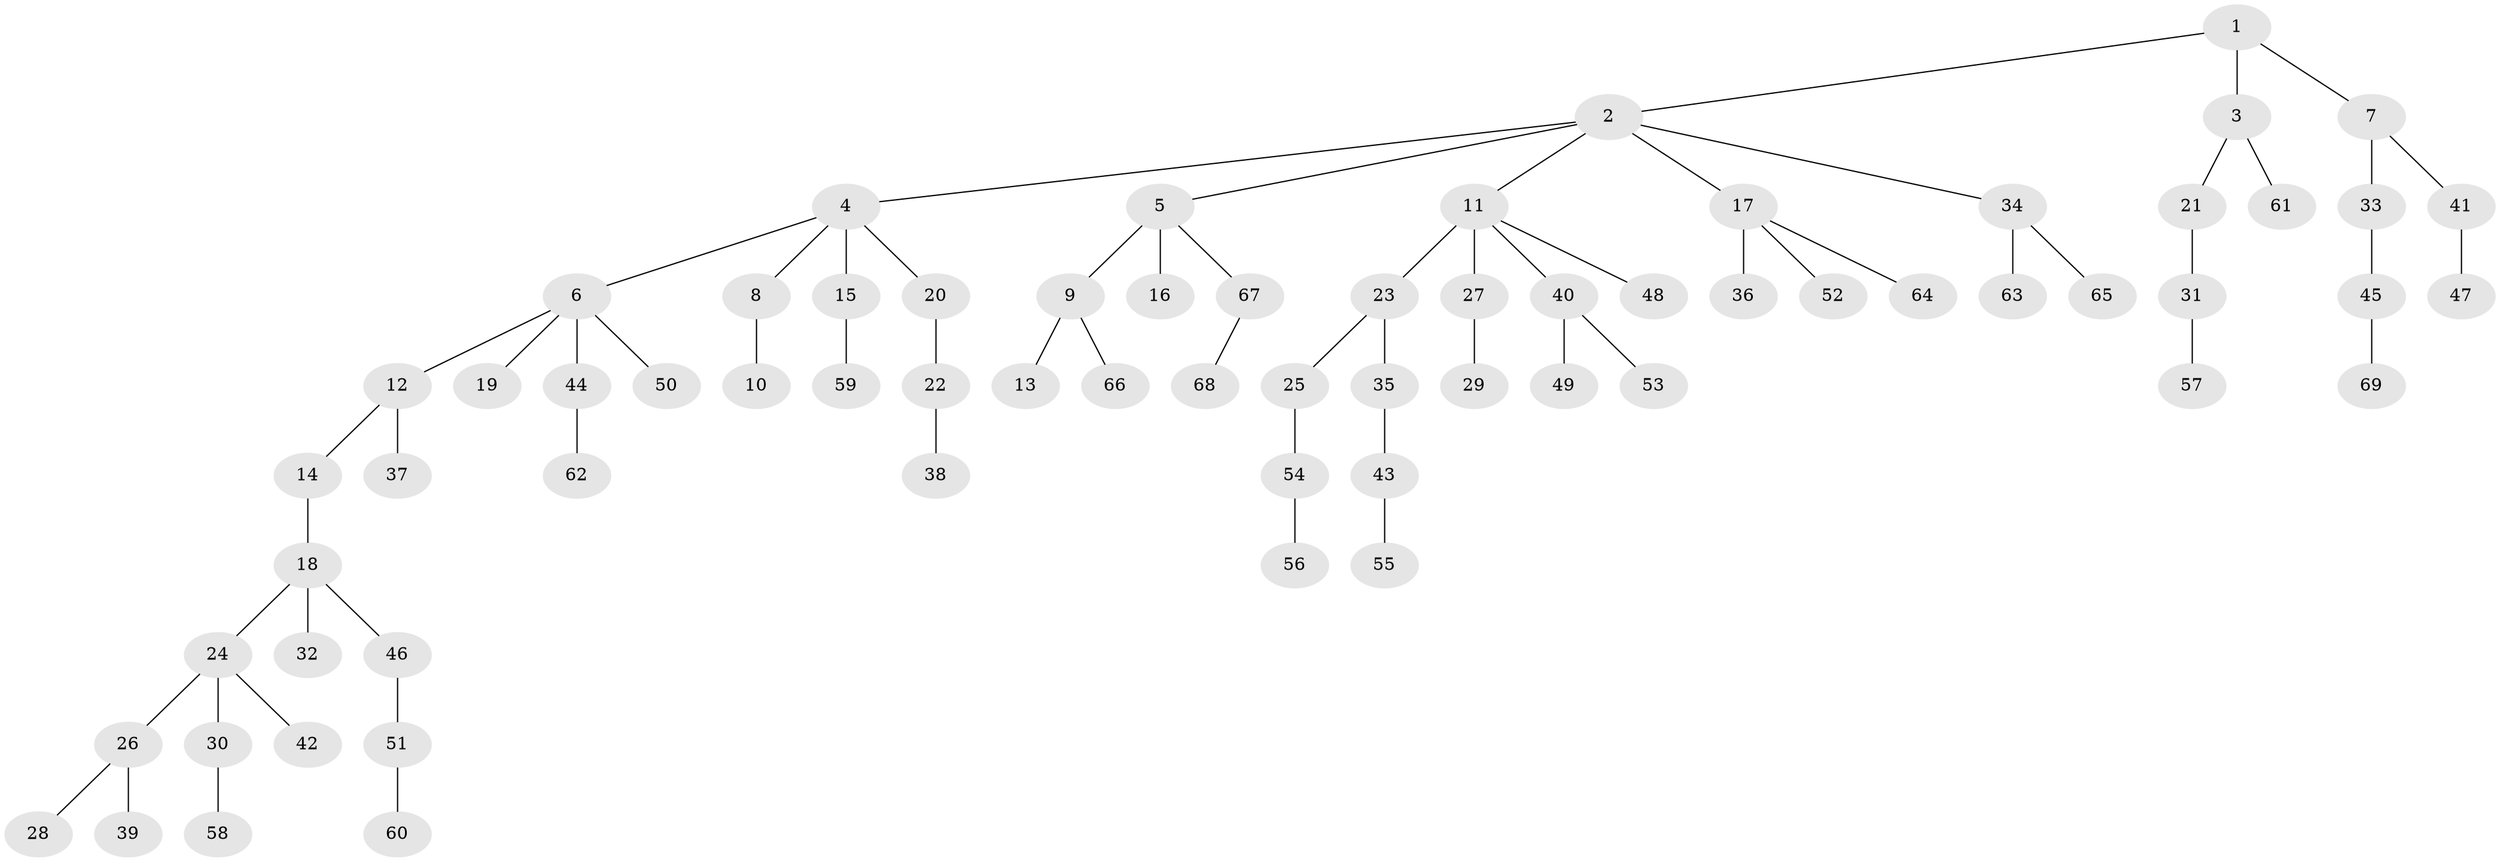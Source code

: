 // original degree distribution, {4: 0.08208955223880597, 7: 0.007462686567164179, 3: 0.13432835820895522, 6: 0.022388059701492536, 5: 0.014925373134328358, 2: 0.2537313432835821, 1: 0.48507462686567165}
// Generated by graph-tools (version 1.1) at 2025/36/03/09/25 02:36:37]
// undirected, 69 vertices, 68 edges
graph export_dot {
graph [start="1"]
  node [color=gray90,style=filled];
  1;
  2;
  3;
  4;
  5;
  6;
  7;
  8;
  9;
  10;
  11;
  12;
  13;
  14;
  15;
  16;
  17;
  18;
  19;
  20;
  21;
  22;
  23;
  24;
  25;
  26;
  27;
  28;
  29;
  30;
  31;
  32;
  33;
  34;
  35;
  36;
  37;
  38;
  39;
  40;
  41;
  42;
  43;
  44;
  45;
  46;
  47;
  48;
  49;
  50;
  51;
  52;
  53;
  54;
  55;
  56;
  57;
  58;
  59;
  60;
  61;
  62;
  63;
  64;
  65;
  66;
  67;
  68;
  69;
  1 -- 2 [weight=1.0];
  1 -- 3 [weight=1.0];
  1 -- 7 [weight=1.0];
  2 -- 4 [weight=1.0];
  2 -- 5 [weight=1.0];
  2 -- 11 [weight=1.0];
  2 -- 17 [weight=1.0];
  2 -- 34 [weight=1.0];
  3 -- 21 [weight=1.0];
  3 -- 61 [weight=1.0];
  4 -- 6 [weight=1.0];
  4 -- 8 [weight=1.0];
  4 -- 15 [weight=1.0];
  4 -- 20 [weight=1.0];
  5 -- 9 [weight=1.0];
  5 -- 16 [weight=2.0];
  5 -- 67 [weight=1.0];
  6 -- 12 [weight=1.0];
  6 -- 19 [weight=1.0];
  6 -- 44 [weight=2.0];
  6 -- 50 [weight=1.0];
  7 -- 33 [weight=1.0];
  7 -- 41 [weight=1.0];
  8 -- 10 [weight=2.0];
  9 -- 13 [weight=1.0];
  9 -- 66 [weight=1.0];
  11 -- 23 [weight=3.0];
  11 -- 27 [weight=1.0];
  11 -- 40 [weight=1.0];
  11 -- 48 [weight=1.0];
  12 -- 14 [weight=1.0];
  12 -- 37 [weight=2.0];
  14 -- 18 [weight=1.0];
  15 -- 59 [weight=2.0];
  17 -- 36 [weight=2.0];
  17 -- 52 [weight=1.0];
  17 -- 64 [weight=1.0];
  18 -- 24 [weight=1.0];
  18 -- 32 [weight=1.0];
  18 -- 46 [weight=1.0];
  20 -- 22 [weight=1.0];
  21 -- 31 [weight=2.0];
  22 -- 38 [weight=3.0];
  23 -- 25 [weight=1.0];
  23 -- 35 [weight=1.0];
  24 -- 26 [weight=1.0];
  24 -- 30 [weight=1.0];
  24 -- 42 [weight=1.0];
  25 -- 54 [weight=1.0];
  26 -- 28 [weight=1.0];
  26 -- 39 [weight=1.0];
  27 -- 29 [weight=3.0];
  30 -- 58 [weight=1.0];
  31 -- 57 [weight=1.0];
  33 -- 45 [weight=2.0];
  34 -- 63 [weight=1.0];
  34 -- 65 [weight=1.0];
  35 -- 43 [weight=1.0];
  40 -- 49 [weight=1.0];
  40 -- 53 [weight=1.0];
  41 -- 47 [weight=1.0];
  43 -- 55 [weight=1.0];
  44 -- 62 [weight=1.0];
  45 -- 69 [weight=1.0];
  46 -- 51 [weight=1.0];
  51 -- 60 [weight=2.0];
  54 -- 56 [weight=1.0];
  67 -- 68 [weight=1.0];
}
